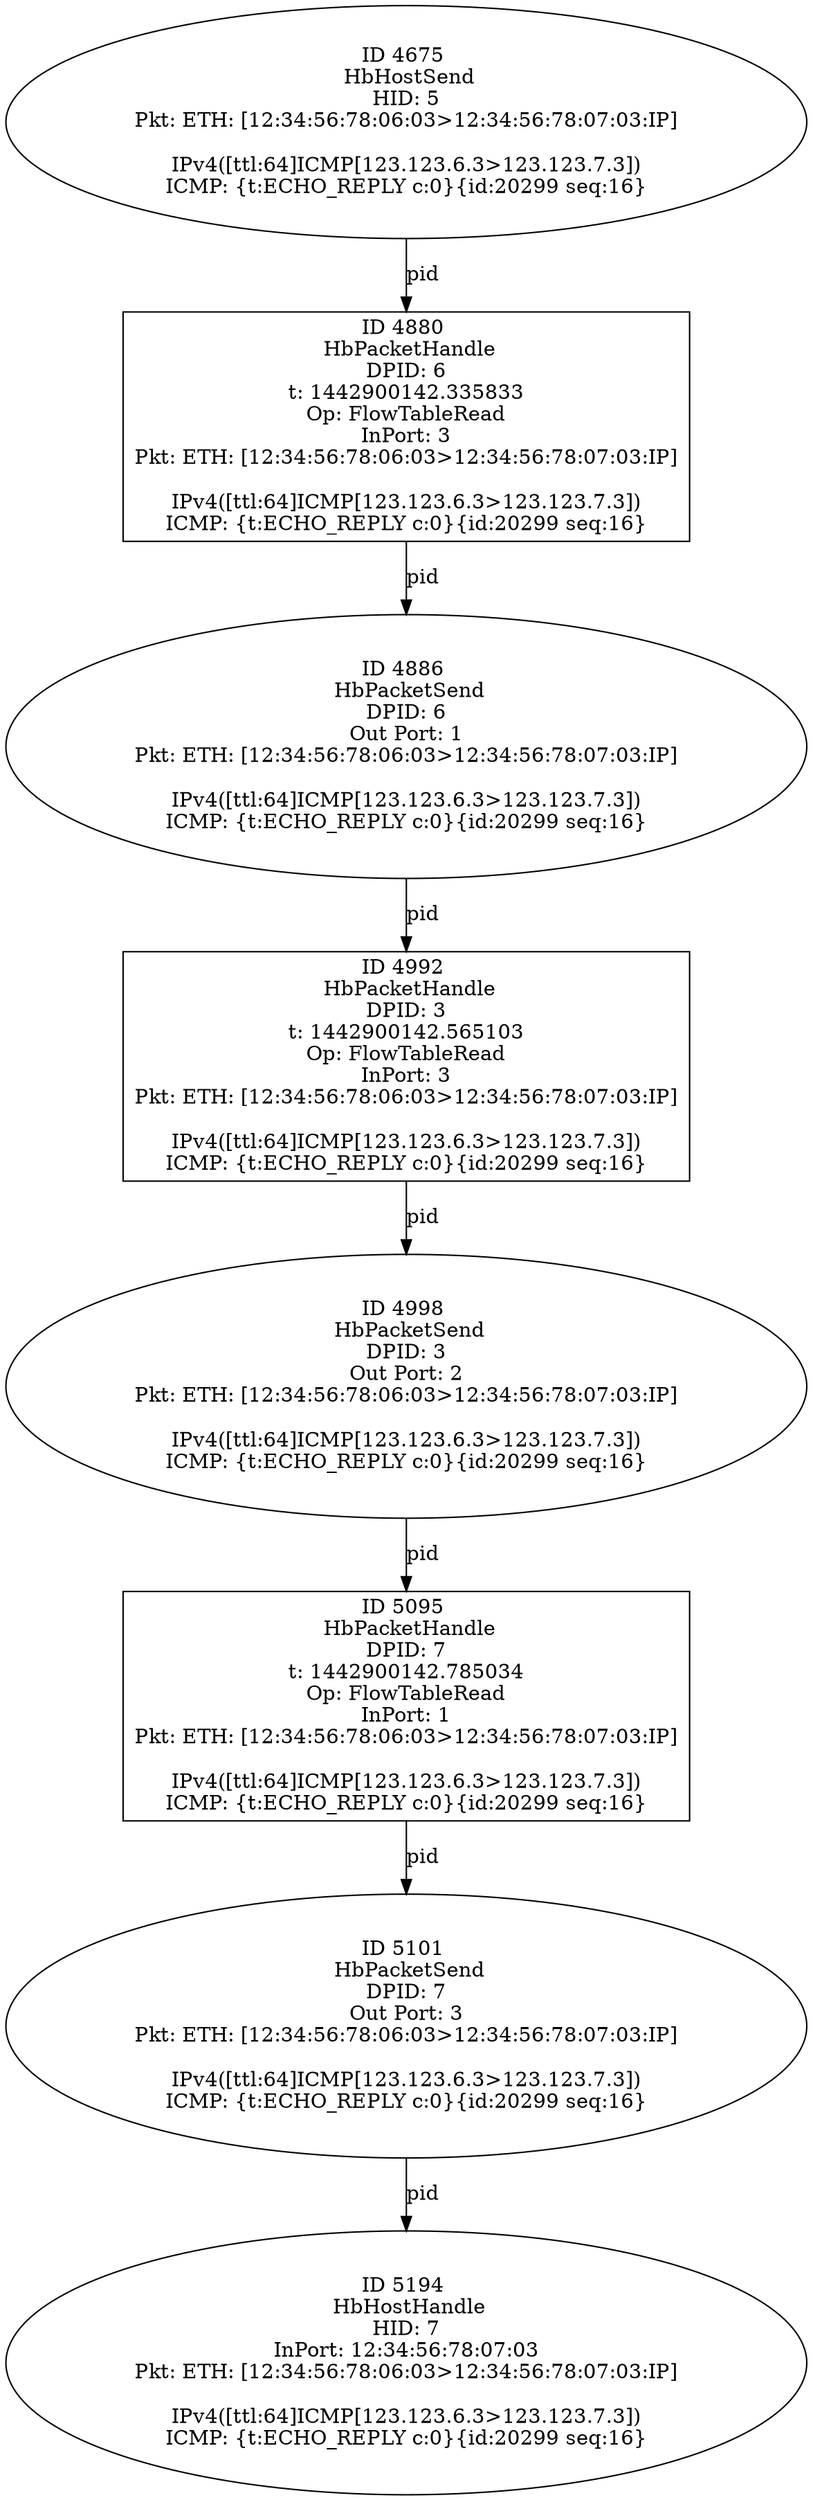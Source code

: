 strict digraph G {
4992 [shape=box, event=<hb_events.HbPacketHandle object at 0x108b66f50>, label="ID 4992 
 HbPacketHandle
DPID: 3
t: 1442900142.565103
Op: FlowTableRead
InPort: 3
Pkt: ETH: [12:34:56:78:06:03>12:34:56:78:07:03:IP]

IPv4([ttl:64]ICMP[123.123.6.3>123.123.7.3])
ICMP: {t:ECHO_REPLY c:0}{id:20299 seq:16}"];
4675 [shape=oval, event=<hb_events.HbHostSend object at 0x1089ba650>, label="ID 4675 
 HbHostSend
HID: 5
Pkt: ETH: [12:34:56:78:06:03>12:34:56:78:07:03:IP]

IPv4([ttl:64]ICMP[123.123.6.3>123.123.7.3])
ICMP: {t:ECHO_REPLY c:0}{id:20299 seq:16}"];
4998 [shape=oval, event=<hb_events.HbPacketSend object at 0x108bccf10>, label="ID 4998 
 HbPacketSend
DPID: 3
Out Port: 2
Pkt: ETH: [12:34:56:78:06:03>12:34:56:78:07:03:IP]

IPv4([ttl:64]ICMP[123.123.6.3>123.123.7.3])
ICMP: {t:ECHO_REPLY c:0}{id:20299 seq:16}"];
5095 [shape=box, event=<hb_events.HbPacketHandle object at 0x108c6d710>, label="ID 5095 
 HbPacketHandle
DPID: 7
t: 1442900142.785034
Op: FlowTableRead
InPort: 1
Pkt: ETH: [12:34:56:78:06:03>12:34:56:78:07:03:IP]

IPv4([ttl:64]ICMP[123.123.6.3>123.123.7.3])
ICMP: {t:ECHO_REPLY c:0}{id:20299 seq:16}"];
5194 [shape=oval, event=<hb_events.HbHostHandle object at 0x108d44150>, label="ID 5194 
 HbHostHandle
HID: 7
InPort: 12:34:56:78:07:03
Pkt: ETH: [12:34:56:78:06:03>12:34:56:78:07:03:IP]

IPv4([ttl:64]ICMP[123.123.6.3>123.123.7.3])
ICMP: {t:ECHO_REPLY c:0}{id:20299 seq:16}"];
5101 [shape=oval, event=<hb_events.HbPacketSend object at 0x108c6d910>, label="ID 5101 
 HbPacketSend
DPID: 7
Out Port: 3
Pkt: ETH: [12:34:56:78:06:03>12:34:56:78:07:03:IP]

IPv4([ttl:64]ICMP[123.123.6.3>123.123.7.3])
ICMP: {t:ECHO_REPLY c:0}{id:20299 seq:16}"];
4880 [shape=box, event=<hb_events.HbPacketHandle object at 0x108ade750>, label="ID 4880 
 HbPacketHandle
DPID: 6
t: 1442900142.335833
Op: FlowTableRead
InPort: 3
Pkt: ETH: [12:34:56:78:06:03>12:34:56:78:07:03:IP]

IPv4([ttl:64]ICMP[123.123.6.3>123.123.7.3])
ICMP: {t:ECHO_REPLY c:0}{id:20299 seq:16}"];
4886 [shape=oval, event=<hb_events.HbPacketSend object at 0x108ade690>, label="ID 4886 
 HbPacketSend
DPID: 6
Out Port: 1
Pkt: ETH: [12:34:56:78:06:03>12:34:56:78:07:03:IP]

IPv4([ttl:64]ICMP[123.123.6.3>123.123.7.3])
ICMP: {t:ECHO_REPLY c:0}{id:20299 seq:16}"];
4992 -> 4998  [rel=pid, label=pid];
4675 -> 4880  [rel=pid, label=pid];
4998 -> 5095  [rel=pid, label=pid];
5095 -> 5101  [rel=pid, label=pid];
5101 -> 5194  [rel=pid, label=pid];
4880 -> 4886  [rel=pid, label=pid];
4886 -> 4992  [rel=pid, label=pid];
}
